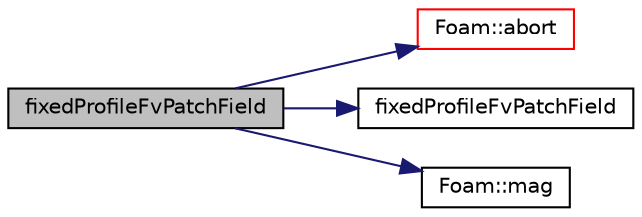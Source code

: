 digraph "fixedProfileFvPatchField"
{
  bgcolor="transparent";
  edge [fontname="Helvetica",fontsize="10",labelfontname="Helvetica",labelfontsize="10"];
  node [fontname="Helvetica",fontsize="10",shape=record];
  rankdir="LR";
  Node7 [label="fixedProfileFvPatchField",height=0.2,width=0.4,color="black", fillcolor="grey75", style="filled", fontcolor="black"];
  Node7 -> Node8 [color="midnightblue",fontsize="10",style="solid",fontname="Helvetica"];
  Node8 [label="Foam::abort",height=0.2,width=0.4,color="red",URL="$a21851.html#a447107a607d03e417307c203fa5fb44b"];
  Node7 -> Node53 [color="midnightblue",fontsize="10",style="solid",fontname="Helvetica"];
  Node53 [label="fixedProfileFvPatchField",height=0.2,width=0.4,color="black",URL="$a22925.html#a7f6cbca8088245c297b65d4433cbefb1",tooltip="Construct from patch and internal field. "];
  Node7 -> Node54 [color="midnightblue",fontsize="10",style="solid",fontname="Helvetica"];
  Node54 [label="Foam::mag",height=0.2,width=0.4,color="black",URL="$a21851.html#a929da2a3fdcf3dacbbe0487d3a330dae"];
}
